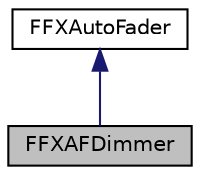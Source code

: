 digraph "FFXAFDimmer"
{
 // LATEX_PDF_SIZE
  edge [fontname="Helvetica",fontsize="10",labelfontname="Helvetica",labelfontsize="10"];
  node [fontname="Helvetica",fontsize="10",shape=record];
  Node1 [label="FFXAFDimmer",height=0.2,width=0.4,color="black", fillcolor="grey75", style="filled", fontcolor="black",tooltip=" "];
  Node2 -> Node1 [dir="back",color="midnightblue",fontsize="10",style="solid",fontname="Helvetica"];
  Node2 [label="FFXAutoFader",height=0.2,width=0.4,color="black", fillcolor="white", style="filled",URL="$class_f_f_x_auto_fader.html",tooltip=" "];
}
